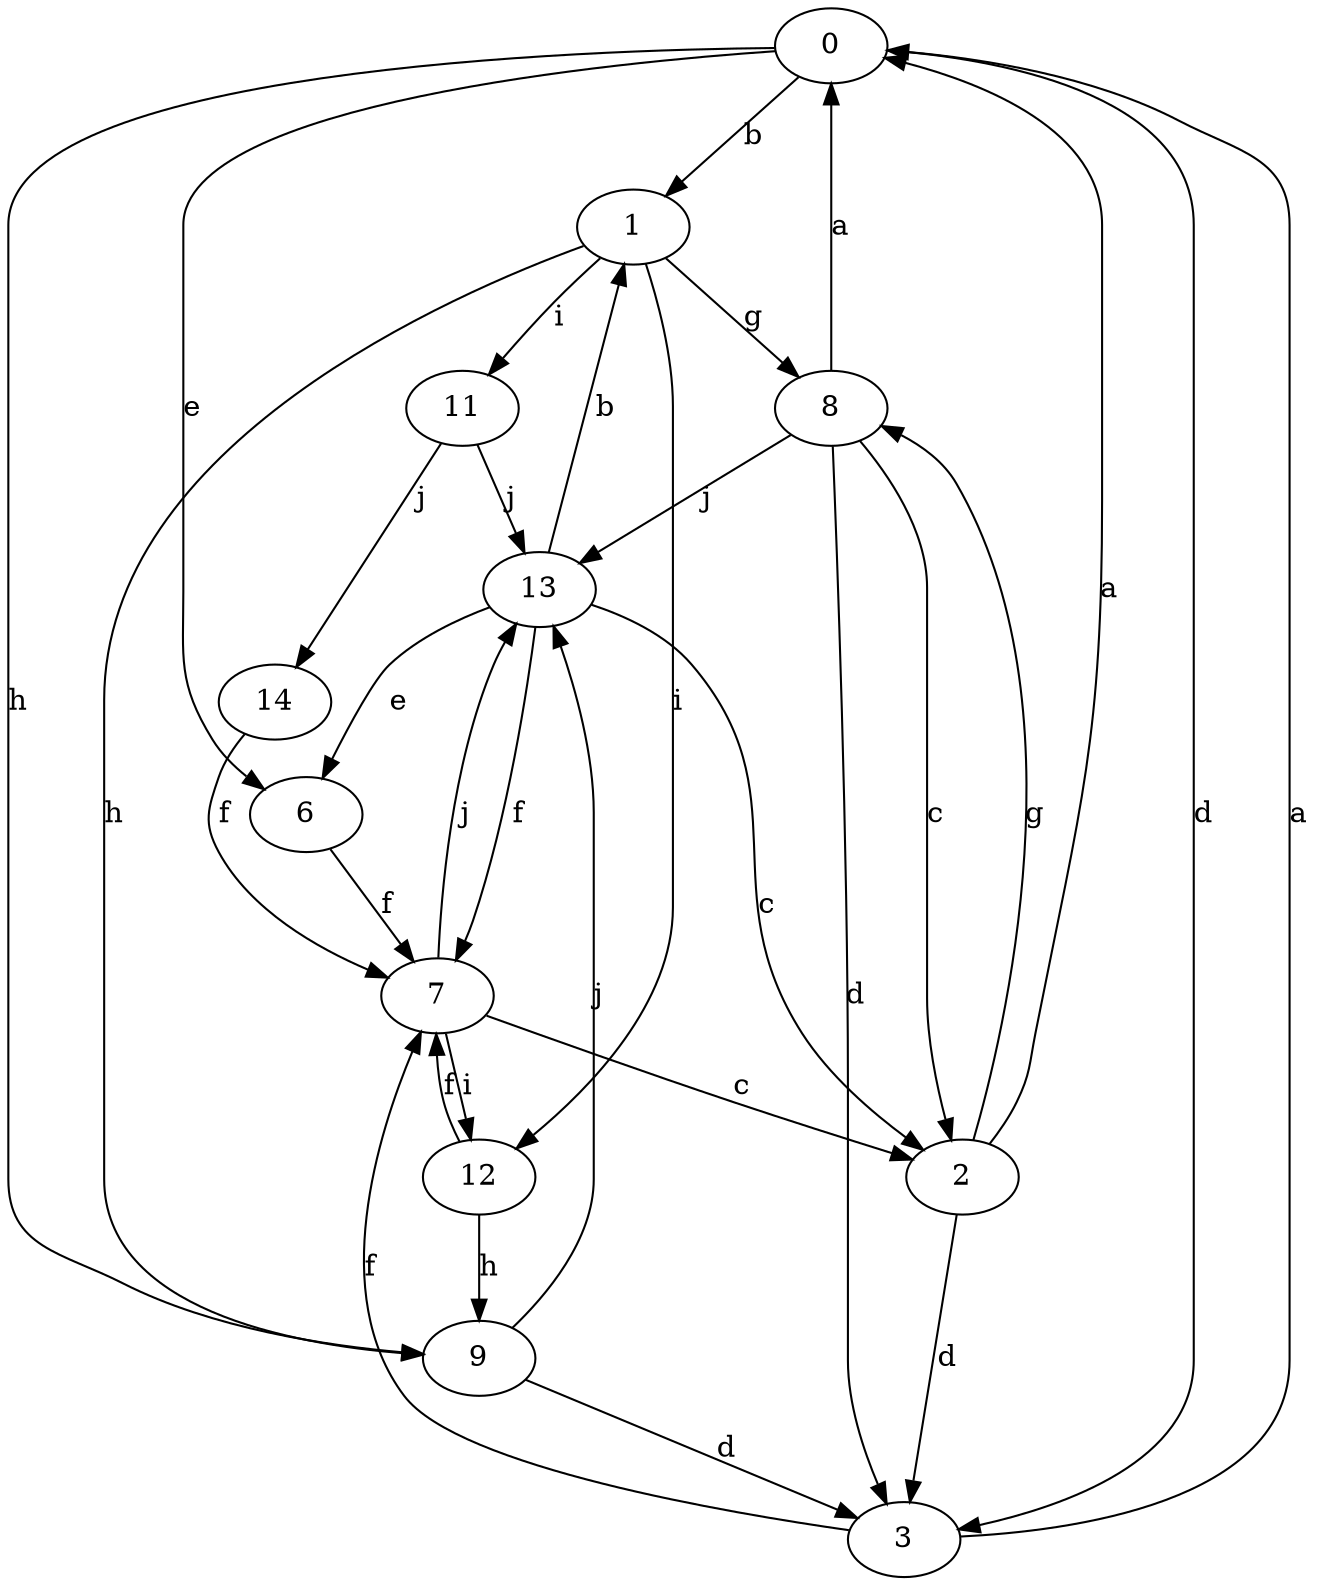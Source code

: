 strict digraph  {
0;
1;
2;
3;
6;
7;
8;
9;
11;
12;
13;
14;
0 -> 1  [label=b];
0 -> 3  [label=d];
0 -> 6  [label=e];
0 -> 9  [label=h];
1 -> 8  [label=g];
1 -> 9  [label=h];
1 -> 11  [label=i];
1 -> 12  [label=i];
2 -> 0  [label=a];
2 -> 3  [label=d];
2 -> 8  [label=g];
3 -> 0  [label=a];
3 -> 7  [label=f];
6 -> 7  [label=f];
7 -> 2  [label=c];
7 -> 12  [label=i];
7 -> 13  [label=j];
8 -> 0  [label=a];
8 -> 2  [label=c];
8 -> 3  [label=d];
8 -> 13  [label=j];
9 -> 3  [label=d];
9 -> 13  [label=j];
11 -> 13  [label=j];
11 -> 14  [label=j];
12 -> 7  [label=f];
12 -> 9  [label=h];
13 -> 1  [label=b];
13 -> 2  [label=c];
13 -> 6  [label=e];
13 -> 7  [label=f];
14 -> 7  [label=f];
}
